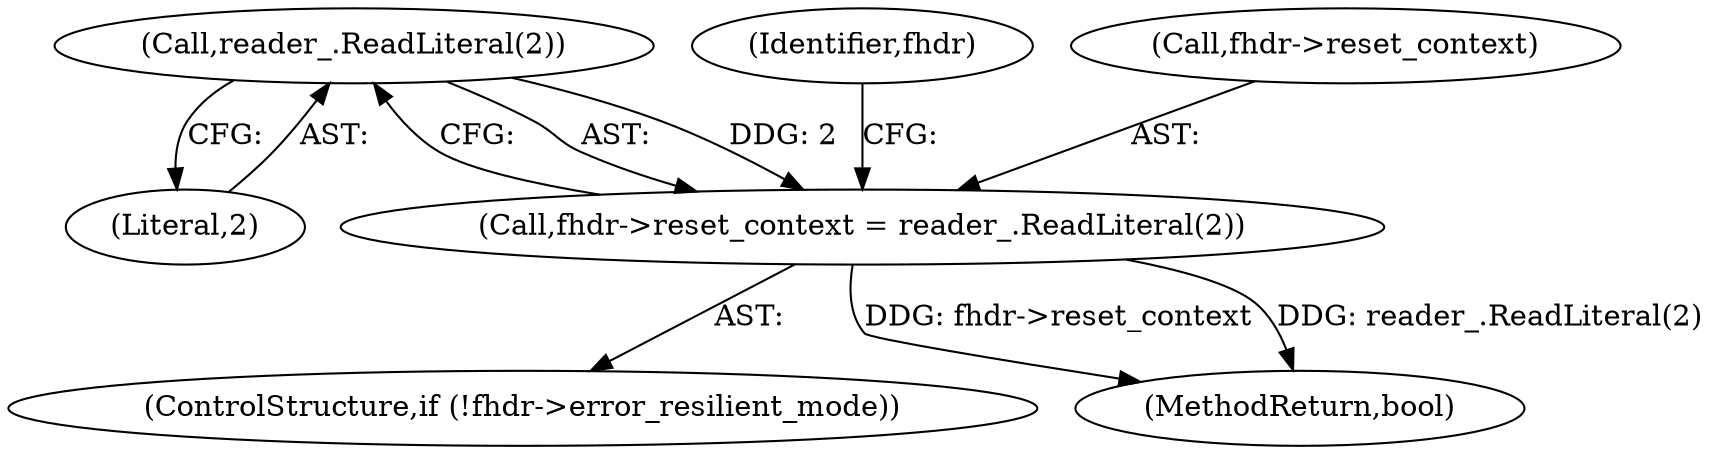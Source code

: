 digraph "0_Chrome_27c68f543e5eba779902447445dfb05ec3f5bf75_15@API" {
"1000242" [label="(Call,reader_.ReadLiteral(2))"];
"1000238" [label="(Call,fhdr->reset_context = reader_.ReadLiteral(2))"];
"1000238" [label="(Call,fhdr->reset_context = reader_.ReadLiteral(2))"];
"1000242" [label="(Call,reader_.ReadLiteral(2))"];
"1000246" [label="(Identifier,fhdr)"];
"1000233" [label="(ControlStructure,if (!fhdr->error_resilient_mode))"];
"1000239" [label="(Call,fhdr->reset_context)"];
"1000243" [label="(Literal,2)"];
"1000453" [label="(MethodReturn,bool)"];
"1000242" -> "1000238"  [label="AST: "];
"1000242" -> "1000243"  [label="CFG: "];
"1000243" -> "1000242"  [label="AST: "];
"1000238" -> "1000242"  [label="CFG: "];
"1000242" -> "1000238"  [label="DDG: 2"];
"1000238" -> "1000233"  [label="AST: "];
"1000239" -> "1000238"  [label="AST: "];
"1000246" -> "1000238"  [label="CFG: "];
"1000238" -> "1000453"  [label="DDG: fhdr->reset_context"];
"1000238" -> "1000453"  [label="DDG: reader_.ReadLiteral(2)"];
}
